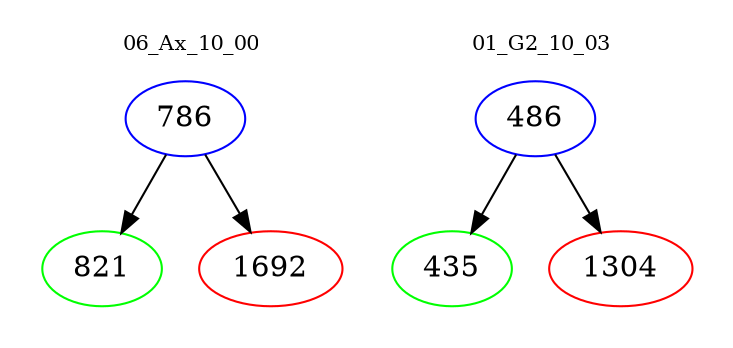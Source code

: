digraph{
subgraph cluster_0 {
color = white
label = "06_Ax_10_00";
fontsize=10;
T0_786 [label="786", color="blue"]
T0_786 -> T0_821 [color="black"]
T0_821 [label="821", color="green"]
T0_786 -> T0_1692 [color="black"]
T0_1692 [label="1692", color="red"]
}
subgraph cluster_1 {
color = white
label = "01_G2_10_03";
fontsize=10;
T1_486 [label="486", color="blue"]
T1_486 -> T1_435 [color="black"]
T1_435 [label="435", color="green"]
T1_486 -> T1_1304 [color="black"]
T1_1304 [label="1304", color="red"]
}
}
